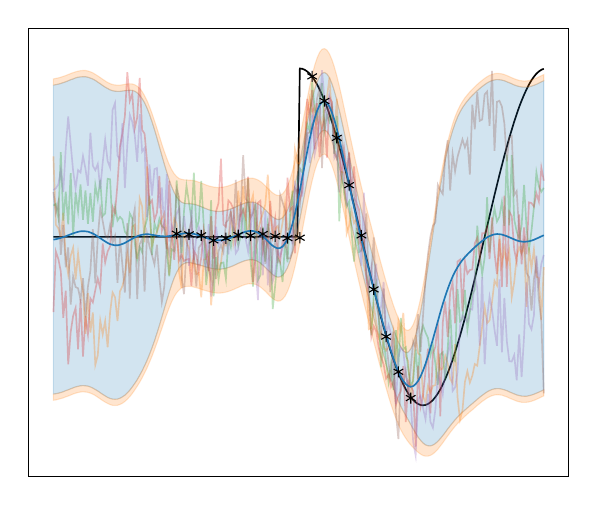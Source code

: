 % This file was created with tikzplotlib v0.10.1.
\begin{tikzpicture}

\definecolor{crimson2143940}{RGB}{214,39,40}
\definecolor{darkgray176}{RGB}{176,176,176}
\definecolor{darkorange25512714}{RGB}{255,127,14}
\definecolor{forestgreen4416044}{RGB}{44,160,44}
\definecolor{lightgray204}{RGB}{204,204,204}
\definecolor{mediumpurple148103189}{RGB}{148,103,189}
\definecolor{sienna1408675}{RGB}{140,86,75}
\definecolor{steelblue31119180}{RGB}{31,119,180}

\begin{axis}[
legend cell align={left},
legend style={
  fill opacity=0.8,
  draw opacity=1,
  text opacity=1,
  at={(0.03,0.03)},
  anchor=south west,
  draw=lightgray204
},
ticks=none,
tick align=outside,
tick pos=left,
%title={Heavi-Cosine},
x grid style={darkgray176},
xmin=-1.1, xmax=1.09,
xtick style={color=black},
y grid style={darkgray176},
ymin=-1.423, ymax=1.239,
ytick style={color=black}
]
\addplot [semithick, black]
table {%
-1 0
-0.01 0
0 1
0.01 0.998
0.02 0.992
0.03 0.982
0.04 0.969
0.05 0.951
0.06 0.93
0.07 0.905
0.08 0.876
0.09 0.844
0.1 0.809
0.11 0.771
0.12 0.729
0.13 0.685
0.15 0.588
0.17 0.482
0.19 0.368
0.21 0.249
0.25 -0
0.29 -0.249
0.31 -0.368
0.33 -0.482
0.35 -0.588
0.37 -0.685
0.38 -0.729
0.39 -0.771
0.4 -0.809
0.41 -0.844
0.42 -0.876
0.43 -0.905
0.44 -0.93
0.45 -0.951
0.46 -0.969
0.47 -0.982
0.48 -0.992
0.49 -0.998
0.5 -1
0.51 -0.998
0.52 -0.992
0.53 -0.982
0.54 -0.969
0.55 -0.951
0.56 -0.93
0.57 -0.905
0.58 -0.876
0.59 -0.844
0.6 -0.809
0.61 -0.771
0.62 -0.729
0.63 -0.685
0.65 -0.588
0.67 -0.482
0.69 -0.368
0.71 -0.249
0.75 0
0.79 0.249
0.81 0.368
0.83 0.482
0.85 0.588
0.87 0.685
0.88 0.729
0.89 0.771
0.9 0.809
0.91 0.844
0.92 0.876
0.93 0.905
0.94 0.93
0.95 0.951
0.96 0.969
0.97 0.982
0.98 0.992
0.99 0.998
};
% \addlegendentry{True Func.}
\path [draw=steelblue31119180, fill=steelblue31119180, opacity=0.2]
(axis cs:-1,0.901)
--(axis cs:-1,-0.933)
--(axis cs:-0.99,-0.931)
--(axis cs:-0.98,-0.928)
--(axis cs:-0.97,-0.924)
--(axis cs:-0.96,-0.919)
--(axis cs:-0.95,-0.913)
--(axis cs:-0.94,-0.908)
--(axis cs:-0.93,-0.902)
--(axis cs:-0.92,-0.896)
--(axis cs:-0.91,-0.891)
--(axis cs:-0.9,-0.887)
--(axis cs:-0.89,-0.884)
--(axis cs:-0.88,-0.883)
--(axis cs:-0.87,-0.884)
--(axis cs:-0.86,-0.886)
--(axis cs:-0.85,-0.891)
--(axis cs:-0.84,-0.898)
--(axis cs:-0.83,-0.906)
--(axis cs:-0.82,-0.915)
--(axis cs:-0.81,-0.925)
--(axis cs:-0.8,-0.935)
--(axis cs:-0.79,-0.944)
--(axis cs:-0.78,-0.953)
--(axis cs:-0.77,-0.959)
--(axis cs:-0.76,-0.963)
--(axis cs:-0.75,-0.964)
--(axis cs:-0.74,-0.963)
--(axis cs:-0.73,-0.958)
--(axis cs:-0.72,-0.95)
--(axis cs:-0.71,-0.94)
--(axis cs:-0.7,-0.926)
--(axis cs:-0.69,-0.91)
--(axis cs:-0.68,-0.891)
--(axis cs:-0.67,-0.87)
--(axis cs:-0.66,-0.848)
--(axis cs:-0.65,-0.822)
--(axis cs:-0.64,-0.795)
--(axis cs:-0.63,-0.765)
--(axis cs:-0.62,-0.733)
--(axis cs:-0.61,-0.697)
--(axis cs:-0.6,-0.659)
--(axis cs:-0.59,-0.618)
--(axis cs:-0.58,-0.573)
--(axis cs:-0.57,-0.526)
--(axis cs:-0.56,-0.477)
--(axis cs:-0.55,-0.427)
--(axis cs:-0.54,-0.377)
--(axis cs:-0.53,-0.329)
--(axis cs:-0.52,-0.284)
--(axis cs:-0.51,-0.244)
--(axis cs:-0.5,-0.211)
--(axis cs:-0.49,-0.185)
--(axis cs:-0.48,-0.168)
--(axis cs:-0.47,-0.158)
--(axis cs:-0.46,-0.153)
--(axis cs:-0.45,-0.153)
--(axis cs:-0.44,-0.155)
--(axis cs:-0.43,-0.158)
--(axis cs:-0.42,-0.162)
--(axis cs:-0.41,-0.166)
--(axis cs:-0.4,-0.17)
--(axis cs:-0.39,-0.174)
--(axis cs:-0.38,-0.179)
--(axis cs:-0.37,-0.183)
--(axis cs:-0.36,-0.186)
--(axis cs:-0.35,-0.189)
--(axis cs:-0.34,-0.191)
--(axis cs:-0.33,-0.191)
--(axis cs:-0.32,-0.191)
--(axis cs:-0.31,-0.189)
--(axis cs:-0.3,-0.186)
--(axis cs:-0.29,-0.182)
--(axis cs:-0.28,-0.177)
--(axis cs:-0.27,-0.171)
--(axis cs:-0.26,-0.164)
--(axis cs:-0.25,-0.157)
--(axis cs:-0.24,-0.151)
--(axis cs:-0.23,-0.145)
--(axis cs:-0.22,-0.14)
--(axis cs:-0.21,-0.137)
--(axis cs:-0.2,-0.135)
--(axis cs:-0.19,-0.136)
--(axis cs:-0.18,-0.14)
--(axis cs:-0.17,-0.146)
--(axis cs:-0.16,-0.156)
--(axis cs:-0.15,-0.168)
--(axis cs:-0.14,-0.181)
--(axis cs:-0.13,-0.196)
--(axis cs:-0.12,-0.21)
--(axis cs:-0.11,-0.224)
--(axis cs:-0.1,-0.233)
--(axis cs:-0.09,-0.239)
--(axis cs:-0.08,-0.237)
--(axis cs:-0.07,-0.228)
--(axis cs:-0.06,-0.21)
--(axis cs:-0.05,-0.182)
--(axis cs:-0.04,-0.143)
--(axis cs:-0.03,-0.094)
--(axis cs:-0.02,-0.036)
--(axis cs:-0.01,0.031)
--(axis cs:8.941e-10,0.104)
--(axis cs:0.01,0.181)
--(axis cs:0.02,0.259)
--(axis cs:0.03,0.337)
--(axis cs:0.04,0.41)
--(axis cs:0.05,0.476)
--(axis cs:0.06,0.532)
--(axis cs:0.07,0.578)
--(axis cs:0.08,0.611)
--(axis cs:0.09,0.629)
--(axis cs:0.1,0.634)
--(axis cs:0.11,0.625)
--(axis cs:0.12,0.603)
--(axis cs:0.13,0.569)
--(axis cs:0.14,0.524)
--(axis cs:0.15,0.471)
--(axis cs:0.16,0.412)
--(axis cs:0.17,0.347)
--(axis cs:0.18,0.28)
--(axis cs:0.19,0.211)
--(axis cs:0.2,0.141)
--(axis cs:0.21,0.072)
--(axis cs:0.22,0.005)
--(axis cs:0.23,-0.061)
--(axis cs:0.24,-0.125)
--(axis cs:0.25,-0.188)
--(axis cs:0.26,-0.249)
--(axis cs:0.27,-0.308)
--(axis cs:0.28,-0.366)
--(axis cs:0.29,-0.424)
--(axis cs:0.3,-0.481)
--(axis cs:0.31,-0.537)
--(axis cs:0.32,-0.593)
--(axis cs:0.33,-0.648)
--(axis cs:0.34,-0.703)
--(axis cs:0.35,-0.756)
--(axis cs:0.36,-0.807)
--(axis cs:0.37,-0.854)
--(axis cs:0.38,-0.899)
--(axis cs:0.39,-0.939)
--(axis cs:0.4,-0.975)
--(axis cs:0.41,-1.006)
--(axis cs:0.42,-1.035)
--(axis cs:0.43,-1.061)
--(axis cs:0.44,-1.087)
--(axis cs:0.45,-1.114)
--(axis cs:0.46,-1.14)
--(axis cs:0.47,-1.165)
--(axis cs:0.48,-1.189)
--(axis cs:0.49,-1.208)
--(axis cs:0.5,-1.224)
--(axis cs:0.51,-1.235)
--(axis cs:0.52,-1.24)
--(axis cs:0.53,-1.241)
--(axis cs:0.54,-1.236)
--(axis cs:0.55,-1.227)
--(axis cs:0.56,-1.214)
--(axis cs:0.57,-1.198)
--(axis cs:0.58,-1.18)
--(axis cs:0.59,-1.161)
--(axis cs:0.6,-1.141)
--(axis cs:0.61,-1.122)
--(axis cs:0.62,-1.104)
--(axis cs:0.63,-1.086)
--(axis cs:0.64,-1.07)
--(axis cs:0.65,-1.055)
--(axis cs:0.66,-1.041)
--(axis cs:0.67,-1.028)
--(axis cs:0.68,-1.015)
--(axis cs:0.69,-1.002)
--(axis cs:0.7,-0.99)
--(axis cs:0.71,-0.977)
--(axis cs:0.72,-0.965)
--(axis cs:0.73,-0.952)
--(axis cs:0.74,-0.941)
--(axis cs:0.75,-0.93)
--(axis cs:0.76,-0.92)
--(axis cs:0.77,-0.912)
--(axis cs:0.78,-0.906)
--(axis cs:0.79,-0.902)
--(axis cs:0.8,-0.901)
--(axis cs:0.81,-0.901)
--(axis cs:0.82,-0.904)
--(axis cs:0.83,-0.908)
--(axis cs:0.84,-0.913)
--(axis cs:0.85,-0.92)
--(axis cs:0.86,-0.926)
--(axis cs:0.87,-0.932)
--(axis cs:0.88,-0.938)
--(axis cs:0.89,-0.942)
--(axis cs:0.9,-0.945)
--(axis cs:0.91,-0.946)
--(axis cs:0.92,-0.946)
--(axis cs:0.93,-0.943)
--(axis cs:0.94,-0.939)
--(axis cs:0.95,-0.934)
--(axis cs:0.96,-0.928)
--(axis cs:0.97,-0.922)
--(axis cs:0.98,-0.915)
--(axis cs:0.99,-0.908)
--(axis cs:0.99,0.927)
--(axis cs:0.99,0.927)
--(axis cs:0.98,0.92)
--(axis cs:0.97,0.913)
--(axis cs:0.96,0.906)
--(axis cs:0.95,0.9)
--(axis cs:0.94,0.895)
--(axis cs:0.93,0.891)
--(axis cs:0.92,0.889)
--(axis cs:0.91,0.889)
--(axis cs:0.9,0.89)
--(axis cs:0.89,0.893)
--(axis cs:0.88,0.897)
--(axis cs:0.87,0.902)
--(axis cs:0.86,0.909)
--(axis cs:0.85,0.915)
--(axis cs:0.84,0.921)
--(axis cs:0.83,0.927)
--(axis cs:0.82,0.931)
--(axis cs:0.81,0.933)
--(axis cs:0.8,0.934)
--(axis cs:0.79,0.932)
--(axis cs:0.78,0.928)
--(axis cs:0.77,0.922)
--(axis cs:0.76,0.914)
--(axis cs:0.75,0.904)
--(axis cs:0.74,0.893)
--(axis cs:0.73,0.881)
--(axis cs:0.72,0.868)
--(axis cs:0.71,0.854)
--(axis cs:0.7,0.84)
--(axis cs:0.69,0.824)
--(axis cs:0.68,0.807)
--(axis cs:0.67,0.788)
--(axis cs:0.66,0.767)
--(axis cs:0.65,0.741)
--(axis cs:0.64,0.711)
--(axis cs:0.63,0.674)
--(axis cs:0.62,0.631)
--(axis cs:0.61,0.581)
--(axis cs:0.6,0.522)
--(axis cs:0.59,0.456)
--(axis cs:0.58,0.381)
--(axis cs:0.57,0.299)
--(axis cs:0.56,0.21)
--(axis cs:0.55,0.117)
--(axis cs:0.54,0.019)
--(axis cs:0.53,-0.08)
--(axis cs:0.52,-0.178)
--(axis cs:0.51,-0.274)
--(axis cs:0.5,-0.364)
--(axis cs:0.49,-0.447)
--(axis cs:0.48,-0.521)
--(axis cs:0.47,-0.583)
--(axis cs:0.46,-0.632)
--(axis cs:0.45,-0.666)
--(axis cs:0.44,-0.684)
--(axis cs:0.43,-0.687)
--(axis cs:0.42,-0.677)
--(axis cs:0.41,-0.655)
--(axis cs:0.4,-0.625)
--(axis cs:0.39,-0.588)
--(axis cs:0.38,-0.547)
--(axis cs:0.37,-0.503)
--(axis cs:0.36,-0.456)
--(axis cs:0.35,-0.406)
--(axis cs:0.34,-0.355)
--(axis cs:0.33,-0.303)
--(axis cs:0.32,-0.249)
--(axis cs:0.31,-0.194)
--(axis cs:0.3,-0.138)
--(axis cs:0.29,-0.081)
--(axis cs:0.28,-0.024)
--(axis cs:0.27,0.035)
--(axis cs:0.26,0.094)
--(axis cs:0.25,0.155)
--(axis cs:0.24,0.217)
--(axis cs:0.23,0.281)
--(axis cs:0.22,0.347)
--(axis cs:0.21,0.415)
--(axis cs:0.2,0.483)
--(axis cs:0.19,0.553)
--(axis cs:0.18,0.622)
--(axis cs:0.17,0.689)
--(axis cs:0.16,0.754)
--(axis cs:0.15,0.813)
--(axis cs:0.14,0.866)
--(axis cs:0.13,0.911)
--(axis cs:0.12,0.945)
--(axis cs:0.11,0.967)
--(axis cs:0.1,0.976)
--(axis cs:0.09,0.971)
--(axis cs:0.08,0.953)
--(axis cs:0.07,0.92)
--(axis cs:0.06,0.874)
--(axis cs:0.05,0.818)
--(axis cs:0.04,0.752)
--(axis cs:0.03,0.679)
--(axis cs:0.02,0.601)
--(axis cs:0.01,0.523)
--(axis cs:8.941e-10,0.446)
--(axis cs:-0.01,0.373)
--(axis cs:-0.02,0.306)
--(axis cs:-0.03,0.248)
--(axis cs:-0.04,0.199)
--(axis cs:-0.05,0.16)
--(axis cs:-0.06,0.132)
--(axis cs:-0.07,0.114)
--(axis cs:-0.08,0.105)
--(axis cs:-0.09,0.103)
--(axis cs:-0.1,0.109)
--(axis cs:-0.11,0.118)
--(axis cs:-0.12,0.131)
--(axis cs:-0.13,0.146)
--(axis cs:-0.14,0.161)
--(axis cs:-0.15,0.174)
--(axis cs:-0.16,0.186)
--(axis cs:-0.17,0.196)
--(axis cs:-0.18,0.202)
--(axis cs:-0.19,0.206)
--(axis cs:-0.2,0.207)
--(axis cs:-0.21,0.205)
--(axis cs:-0.22,0.202)
--(axis cs:-0.23,0.197)
--(axis cs:-0.24,0.191)
--(axis cs:-0.25,0.185)
--(axis cs:-0.26,0.178)
--(axis cs:-0.27,0.172)
--(axis cs:-0.28,0.166)
--(axis cs:-0.29,0.161)
--(axis cs:-0.3,0.157)
--(axis cs:-0.31,0.154)
--(axis cs:-0.32,0.152)
--(axis cs:-0.33,0.151)
--(axis cs:-0.34,0.152)
--(axis cs:-0.35,0.154)
--(axis cs:-0.36,0.157)
--(axis cs:-0.37,0.161)
--(axis cs:-0.38,0.167)
--(axis cs:-0.39,0.173)
--(axis cs:-0.4,0.179)
--(axis cs:-0.41,0.185)
--(axis cs:-0.42,0.19)
--(axis cs:-0.43,0.194)
--(axis cs:-0.44,0.196)
--(axis cs:-0.45,0.197)
--(axis cs:-0.46,0.198)
--(axis cs:-0.47,0.2)
--(axis cs:-0.48,0.206)
--(axis cs:-0.49,0.218)
--(axis cs:-0.5,0.237)
--(axis cs:-0.51,0.264)
--(axis cs:-0.52,0.298)
--(axis cs:-0.53,0.338)
--(axis cs:-0.54,0.384)
--(axis cs:-0.55,0.433)
--(axis cs:-0.56,0.484)
--(axis cs:-0.57,0.536)
--(axis cs:-0.58,0.588)
--(axis cs:-0.59,0.638)
--(axis cs:-0.6,0.684)
--(axis cs:-0.61,0.727)
--(axis cs:-0.62,0.764)
--(axis cs:-0.63,0.796)
--(axis cs:-0.64,0.821)
--(axis cs:-0.65,0.841)
--(axis cs:-0.66,0.855)
--(axis cs:-0.67,0.865)
--(axis cs:-0.68,0.869)
--(axis cs:-0.69,0.871)
--(axis cs:-0.7,0.87)
--(axis cs:-0.71,0.868)
--(axis cs:-0.72,0.866)
--(axis cs:-0.73,0.864)
--(axis cs:-0.74,0.864)
--(axis cs:-0.75,0.865)
--(axis cs:-0.76,0.868)
--(axis cs:-0.77,0.873)
--(axis cs:-0.78,0.881)
--(axis cs:-0.79,0.889)
--(axis cs:-0.8,0.899)
--(axis cs:-0.81,0.909)
--(axis cs:-0.82,0.919)
--(axis cs:-0.83,0.929)
--(axis cs:-0.84,0.937)
--(axis cs:-0.85,0.943)
--(axis cs:-0.86,0.948)
--(axis cs:-0.87,0.951)
--(axis cs:-0.88,0.951)
--(axis cs:-0.89,0.95)
--(axis cs:-0.9,0.948)
--(axis cs:-0.91,0.944)
--(axis cs:-0.92,0.938)
--(axis cs:-0.93,0.933)
--(axis cs:-0.94,0.927)
--(axis cs:-0.95,0.921)
--(axis cs:-0.96,0.916)
--(axis cs:-0.97,0.911)
--(axis cs:-0.98,0.907)
--(axis cs:-0.99,0.904)
--(axis cs:-1,0.901)
--cycle;
\addlegendimage{area legend, draw=steelblue31119180, fill=steelblue31119180, opacity=0.2}
% \addlegendentry{Epistemic}

\path [draw=darkorange25512714, fill=darkorange25512714, opacity=0.2]
(axis cs:-1,-0.97)
--(axis cs:-1,-0.933)
--(axis cs:-0.99,-0.931)
--(axis cs:-0.98,-0.928)
--(axis cs:-0.97,-0.924)
--(axis cs:-0.96,-0.919)
--(axis cs:-0.95,-0.913)
--(axis cs:-0.94,-0.908)
--(axis cs:-0.93,-0.902)
--(axis cs:-0.92,-0.896)
--(axis cs:-0.91,-0.891)
--(axis cs:-0.9,-0.887)
--(axis cs:-0.89,-0.884)
--(axis cs:-0.88,-0.883)
--(axis cs:-0.87,-0.884)
--(axis cs:-0.86,-0.886)
--(axis cs:-0.85,-0.891)
--(axis cs:-0.84,-0.898)
--(axis cs:-0.83,-0.906)
--(axis cs:-0.82,-0.915)
--(axis cs:-0.81,-0.925)
--(axis cs:-0.8,-0.935)
--(axis cs:-0.79,-0.944)
--(axis cs:-0.78,-0.953)
--(axis cs:-0.77,-0.959)
--(axis cs:-0.76,-0.963)
--(axis cs:-0.75,-0.964)
--(axis cs:-0.74,-0.963)
--(axis cs:-0.73,-0.958)
--(axis cs:-0.72,-0.95)
--(axis cs:-0.71,-0.94)
--(axis cs:-0.7,-0.926)
--(axis cs:-0.69,-0.91)
--(axis cs:-0.68,-0.891)
--(axis cs:-0.67,-0.87)
--(axis cs:-0.66,-0.848)
--(axis cs:-0.65,-0.822)
--(axis cs:-0.64,-0.795)
--(axis cs:-0.63,-0.765)
--(axis cs:-0.62,-0.733)
--(axis cs:-0.61,-0.697)
--(axis cs:-0.6,-0.659)
--(axis cs:-0.59,-0.618)
--(axis cs:-0.58,-0.573)
--(axis cs:-0.57,-0.526)
--(axis cs:-0.56,-0.477)
--(axis cs:-0.55,-0.427)
--(axis cs:-0.54,-0.377)
--(axis cs:-0.53,-0.329)
--(axis cs:-0.52,-0.284)
--(axis cs:-0.51,-0.244)
--(axis cs:-0.5,-0.211)
--(axis cs:-0.49,-0.185)
--(axis cs:-0.48,-0.168)
--(axis cs:-0.47,-0.158)
--(axis cs:-0.46,-0.153)
--(axis cs:-0.45,-0.153)
--(axis cs:-0.44,-0.155)
--(axis cs:-0.43,-0.158)
--(axis cs:-0.42,-0.162)
--(axis cs:-0.41,-0.166)
--(axis cs:-0.4,-0.17)
--(axis cs:-0.39,-0.174)
--(axis cs:-0.38,-0.179)
--(axis cs:-0.37,-0.183)
--(axis cs:-0.36,-0.186)
--(axis cs:-0.35,-0.189)
--(axis cs:-0.34,-0.191)
--(axis cs:-0.33,-0.191)
--(axis cs:-0.32,-0.191)
--(axis cs:-0.31,-0.189)
--(axis cs:-0.3,-0.186)
--(axis cs:-0.29,-0.182)
--(axis cs:-0.28,-0.177)
--(axis cs:-0.27,-0.171)
--(axis cs:-0.26,-0.164)
--(axis cs:-0.25,-0.157)
--(axis cs:-0.24,-0.151)
--(axis cs:-0.23,-0.145)
--(axis cs:-0.22,-0.14)
--(axis cs:-0.21,-0.137)
--(axis cs:-0.2,-0.135)
--(axis cs:-0.19,-0.136)
--(axis cs:-0.18,-0.14)
--(axis cs:-0.17,-0.146)
--(axis cs:-0.16,-0.156)
--(axis cs:-0.15,-0.168)
--(axis cs:-0.14,-0.181)
--(axis cs:-0.13,-0.196)
--(axis cs:-0.12,-0.21)
--(axis cs:-0.11,-0.224)
--(axis cs:-0.1,-0.233)
--(axis cs:-0.09,-0.239)
--(axis cs:-0.08,-0.237)
--(axis cs:-0.07,-0.228)
--(axis cs:-0.06,-0.21)
--(axis cs:-0.05,-0.182)
--(axis cs:-0.04,-0.143)
--(axis cs:-0.03,-0.094)
--(axis cs:-0.02,-0.036)
--(axis cs:-0.01,0.031)
--(axis cs:8.941e-10,0.104)
--(axis cs:0.01,0.181)
--(axis cs:0.02,0.259)
--(axis cs:0.03,0.337)
--(axis cs:0.04,0.41)
--(axis cs:0.05,0.476)
--(axis cs:0.06,0.532)
--(axis cs:0.07,0.578)
--(axis cs:0.08,0.611)
--(axis cs:0.09,0.629)
--(axis cs:0.1,0.634)
--(axis cs:0.11,0.625)
--(axis cs:0.12,0.603)
--(axis cs:0.13,0.569)
--(axis cs:0.14,0.524)
--(axis cs:0.15,0.471)
--(axis cs:0.16,0.412)
--(axis cs:0.17,0.347)
--(axis cs:0.18,0.28)
--(axis cs:0.19,0.211)
--(axis cs:0.2,0.141)
--(axis cs:0.21,0.072)
--(axis cs:0.22,0.005)
--(axis cs:0.23,-0.061)
--(axis cs:0.24,-0.125)
--(axis cs:0.25,-0.188)
--(axis cs:0.26,-0.249)
--(axis cs:0.27,-0.308)
--(axis cs:0.28,-0.366)
--(axis cs:0.29,-0.424)
--(axis cs:0.3,-0.481)
--(axis cs:0.31,-0.537)
--(axis cs:0.32,-0.593)
--(axis cs:0.33,-0.648)
--(axis cs:0.34,-0.703)
--(axis cs:0.35,-0.756)
--(axis cs:0.36,-0.807)
--(axis cs:0.37,-0.854)
--(axis cs:0.38,-0.899)
--(axis cs:0.39,-0.939)
--(axis cs:0.4,-0.975)
--(axis cs:0.41,-1.006)
--(axis cs:0.42,-1.035)
--(axis cs:0.43,-1.061)
--(axis cs:0.44,-1.087)
--(axis cs:0.45,-1.114)
--(axis cs:0.46,-1.14)
--(axis cs:0.47,-1.165)
--(axis cs:0.48,-1.189)
--(axis cs:0.49,-1.208)
--(axis cs:0.5,-1.224)
--(axis cs:0.51,-1.235)
--(axis cs:0.52,-1.24)
--(axis cs:0.53,-1.241)
--(axis cs:0.54,-1.236)
--(axis cs:0.55,-1.227)
--(axis cs:0.56,-1.214)
--(axis cs:0.57,-1.198)
--(axis cs:0.58,-1.18)
--(axis cs:0.59,-1.161)
--(axis cs:0.6,-1.141)
--(axis cs:0.61,-1.122)
--(axis cs:0.62,-1.104)
--(axis cs:0.63,-1.086)
--(axis cs:0.64,-1.07)
--(axis cs:0.65,-1.055)
--(axis cs:0.66,-1.041)
--(axis cs:0.67,-1.028)
--(axis cs:0.68,-1.015)
--(axis cs:0.69,-1.002)
--(axis cs:0.7,-0.99)
--(axis cs:0.71,-0.977)
--(axis cs:0.72,-0.965)
--(axis cs:0.73,-0.952)
--(axis cs:0.74,-0.941)
--(axis cs:0.75,-0.93)
--(axis cs:0.76,-0.92)
--(axis cs:0.77,-0.912)
--(axis cs:0.78,-0.906)
--(axis cs:0.79,-0.902)
--(axis cs:0.8,-0.901)
--(axis cs:0.81,-0.901)
--(axis cs:0.82,-0.904)
--(axis cs:0.83,-0.908)
--(axis cs:0.84,-0.913)
--(axis cs:0.85,-0.92)
--(axis cs:0.86,-0.926)
--(axis cs:0.87,-0.932)
--(axis cs:0.88,-0.938)
--(axis cs:0.89,-0.942)
--(axis cs:0.9,-0.945)
--(axis cs:0.91,-0.946)
--(axis cs:0.92,-0.946)
--(axis cs:0.93,-0.943)
--(axis cs:0.94,-0.939)
--(axis cs:0.95,-0.934)
--(axis cs:0.96,-0.928)
--(axis cs:0.97,-0.922)
--(axis cs:0.98,-0.915)
--(axis cs:0.99,-0.908)
--(axis cs:0.99,-0.944)
--(axis cs:0.99,-0.944)
--(axis cs:0.98,-0.951)
--(axis cs:0.97,-0.958)
--(axis cs:0.96,-0.965)
--(axis cs:0.95,-0.971)
--(axis cs:0.94,-0.976)
--(axis cs:0.93,-0.98)
--(axis cs:0.92,-0.982)
--(axis cs:0.91,-0.983)
--(axis cs:0.9,-0.982)
--(axis cs:0.89,-0.979)
--(axis cs:0.88,-0.975)
--(axis cs:0.87,-0.969)
--(axis cs:0.86,-0.963)
--(axis cs:0.85,-0.957)
--(axis cs:0.84,-0.95)
--(axis cs:0.83,-0.945)
--(axis cs:0.82,-0.94)
--(axis cs:0.81,-0.938)
--(axis cs:0.8,-0.937)
--(axis cs:0.79,-0.939)
--(axis cs:0.78,-0.943)
--(axis cs:0.77,-0.949)
--(axis cs:0.76,-0.957)
--(axis cs:0.75,-0.967)
--(axis cs:0.74,-0.977)
--(axis cs:0.73,-0.989)
--(axis cs:0.72,-1.001)
--(axis cs:0.71,-1.014)
--(axis cs:0.7,-1.027)
--(axis cs:0.69,-1.039)
--(axis cs:0.68,-1.052)
--(axis cs:0.67,-1.065)
--(axis cs:0.66,-1.079)
--(axis cs:0.65,-1.093)
--(axis cs:0.64,-1.108)
--(axis cs:0.63,-1.125)
--(axis cs:0.62,-1.143)
--(axis cs:0.61,-1.162)
--(axis cs:0.6,-1.182)
--(axis cs:0.59,-1.202)
--(axis cs:0.58,-1.223)
--(axis cs:0.57,-1.242)
--(axis cs:0.56,-1.261)
--(axis cs:0.55,-1.276)
--(axis cs:0.54,-1.289)
--(axis cs:0.53,-1.297)
--(axis cs:0.52,-1.302)
--(axis cs:0.51,-1.302)
--(axis cs:0.5,-1.298)
--(axis cs:0.49,-1.29)
--(axis cs:0.48,-1.279)
--(axis cs:0.47,-1.266)
--(axis cs:0.46,-1.251)
--(axis cs:0.45,-1.235)
--(axis cs:0.44,-1.217)
--(axis cs:0.43,-1.196)
--(axis cs:0.42,-1.173)
--(axis cs:0.41,-1.146)
--(axis cs:0.4,-1.115)
--(axis cs:0.39,-1.079)
--(axis cs:0.38,-1.039)
--(axis cs:0.37,-0.995)
--(axis cs:0.36,-0.947)
--(axis cs:0.35,-0.896)
--(axis cs:0.34,-0.844)
--(axis cs:0.33,-0.79)
--(axis cs:0.32,-0.735)
--(axis cs:0.31,-0.679)
--(axis cs:0.3,-0.623)
--(axis cs:0.29,-0.566)
--(axis cs:0.28,-0.508)
--(axis cs:0.27,-0.45)
--(axis cs:0.26,-0.391)
--(axis cs:0.25,-0.33)
--(axis cs:0.24,-0.268)
--(axis cs:0.23,-0.203)
--(axis cs:0.22,-0.137)
--(axis cs:0.21,-0.07)
--(axis cs:0.2,-0.001)
--(axis cs:0.19,0.068)
--(axis cs:0.18,0.138)
--(axis cs:0.17,0.205)
--(axis cs:0.16,0.269)
--(axis cs:0.15,0.329)
--(axis cs:0.14,0.382)
--(axis cs:0.13,0.426)
--(axis cs:0.12,0.461)
--(axis cs:0.11,0.483)
--(axis cs:0.1,0.492)
--(axis cs:0.09,0.487)
--(axis cs:0.08,0.468)
--(axis cs:0.07,0.436)
--(axis cs:0.06,0.39)
--(axis cs:0.05,0.333)
--(axis cs:0.04,0.267)
--(axis cs:0.03,0.194)
--(axis cs:0.02,0.117)
--(axis cs:0.01,0.039)
--(axis cs:8.941e-10,-0.038)
--(axis cs:-0.01,-0.111)
--(axis cs:-0.02,-0.178)
--(axis cs:-0.03,-0.236)
--(axis cs:-0.04,-0.285)
--(axis cs:-0.05,-0.324)
--(axis cs:-0.06,-0.352)
--(axis cs:-0.07,-0.37)
--(axis cs:-0.08,-0.38)
--(axis cs:-0.09,-0.381)
--(axis cs:-0.1,-0.376)
--(axis cs:-0.11,-0.366)
--(axis cs:-0.12,-0.353)
--(axis cs:-0.13,-0.338)
--(axis cs:-0.14,-0.323)
--(axis cs:-0.15,-0.31)
--(axis cs:-0.16,-0.298)
--(axis cs:-0.17,-0.289)
--(axis cs:-0.18,-0.282)
--(axis cs:-0.19,-0.279)
--(axis cs:-0.2,-0.278)
--(axis cs:-0.21,-0.279)
--(axis cs:-0.22,-0.282)
--(axis cs:-0.23,-0.287)
--(axis cs:-0.24,-0.293)
--(axis cs:-0.25,-0.3)
--(axis cs:-0.26,-0.306)
--(axis cs:-0.27,-0.313)
--(axis cs:-0.28,-0.319)
--(axis cs:-0.29,-0.324)
--(axis cs:-0.3,-0.328)
--(axis cs:-0.31,-0.331)
--(axis cs:-0.32,-0.333)
--(axis cs:-0.33,-0.334)
--(axis cs:-0.34,-0.333)
--(axis cs:-0.35,-0.331)
--(axis cs:-0.36,-0.328)
--(axis cs:-0.37,-0.324)
--(axis cs:-0.38,-0.32)
--(axis cs:-0.39,-0.316)
--(axis cs:-0.4,-0.311)
--(axis cs:-0.41,-0.306)
--(axis cs:-0.42,-0.302)
--(axis cs:-0.43,-0.298)
--(axis cs:-0.44,-0.295)
--(axis cs:-0.45,-0.293)
--(axis cs:-0.46,-0.294)
--(axis cs:-0.47,-0.297)
--(axis cs:-0.48,-0.303)
--(axis cs:-0.49,-0.315)
--(axis cs:-0.5,-0.332)
--(axis cs:-0.51,-0.355)
--(axis cs:-0.52,-0.385)
--(axis cs:-0.53,-0.42)
--(axis cs:-0.54,-0.459)
--(axis cs:-0.55,-0.501)
--(axis cs:-0.56,-0.544)
--(axis cs:-0.57,-0.587)
--(axis cs:-0.58,-0.63)
--(axis cs:-0.59,-0.67)
--(axis cs:-0.6,-0.709)
--(axis cs:-0.61,-0.744)
--(axis cs:-0.62,-0.778)
--(axis cs:-0.63,-0.808)
--(axis cs:-0.64,-0.837)
--(axis cs:-0.65,-0.863)
--(axis cs:-0.66,-0.887)
--(axis cs:-0.67,-0.909)
--(axis cs:-0.68,-0.93)
--(axis cs:-0.69,-0.948)
--(axis cs:-0.7,-0.964)
--(axis cs:-0.71,-0.977)
--(axis cs:-0.72,-0.988)
--(axis cs:-0.73,-0.995)
--(axis cs:-0.74,-1.0)
--(axis cs:-0.75,-1.001)
--(axis cs:-0.76,-1.0)
--(axis cs:-0.77,-0.996)
--(axis cs:-0.78,-0.989)
--(axis cs:-0.79,-0.981)
--(axis cs:-0.8,-0.972)
--(axis cs:-0.81,-0.962)
--(axis cs:-0.82,-0.952)
--(axis cs:-0.83,-0.942)
--(axis cs:-0.84,-0.934)
--(axis cs:-0.85,-0.928)
--(axis cs:-0.86,-0.923)
--(axis cs:-0.87,-0.921)
--(axis cs:-0.88,-0.92)
--(axis cs:-0.89,-0.921)
--(axis cs:-0.9,-0.924)
--(axis cs:-0.91,-0.928)
--(axis cs:-0.92,-0.933)
--(axis cs:-0.93,-0.939)
--(axis cs:-0.94,-0.945)
--(axis cs:-0.95,-0.95)
--(axis cs:-0.96,-0.956)
--(axis cs:-0.97,-0.96)
--(axis cs:-0.98,-0.964)
--(axis cs:-0.99,-0.968)
--(axis cs:-1,-0.97)
--cycle;
\addlegendimage{area legend, draw=darkorange25512714, fill=darkorange25512714, opacity=0.2}
% \addlegendentry{Aleatoric}

\path [draw=darkorange25512714, fill=darkorange25512714, opacity=0.2]
(axis cs:-1,0.938)
--(axis cs:-1,0.901)
--(axis cs:-0.99,0.904)
--(axis cs:-0.98,0.907)
--(axis cs:-0.97,0.911)
--(axis cs:-0.96,0.916)
--(axis cs:-0.95,0.921)
--(axis cs:-0.94,0.927)
--(axis cs:-0.93,0.933)
--(axis cs:-0.92,0.938)
--(axis cs:-0.91,0.944)
--(axis cs:-0.9,0.948)
--(axis cs:-0.89,0.95)
--(axis cs:-0.88,0.951)
--(axis cs:-0.87,0.951)
--(axis cs:-0.86,0.948)
--(axis cs:-0.85,0.943)
--(axis cs:-0.84,0.937)
--(axis cs:-0.83,0.929)
--(axis cs:-0.82,0.919)
--(axis cs:-0.81,0.909)
--(axis cs:-0.8,0.899)
--(axis cs:-0.79,0.889)
--(axis cs:-0.78,0.881)
--(axis cs:-0.77,0.873)
--(axis cs:-0.76,0.868)
--(axis cs:-0.75,0.865)
--(axis cs:-0.74,0.864)
--(axis cs:-0.73,0.864)
--(axis cs:-0.72,0.866)
--(axis cs:-0.71,0.868)
--(axis cs:-0.7,0.87)
--(axis cs:-0.69,0.871)
--(axis cs:-0.68,0.869)
--(axis cs:-0.67,0.865)
--(axis cs:-0.66,0.855)
--(axis cs:-0.65,0.841)
--(axis cs:-0.64,0.821)
--(axis cs:-0.63,0.796)
--(axis cs:-0.62,0.764)
--(axis cs:-0.61,0.727)
--(axis cs:-0.6,0.684)
--(axis cs:-0.59,0.638)
--(axis cs:-0.58,0.588)
--(axis cs:-0.57,0.536)
--(axis cs:-0.56,0.484)
--(axis cs:-0.55,0.433)
--(axis cs:-0.54,0.384)
--(axis cs:-0.53,0.338)
--(axis cs:-0.52,0.298)
--(axis cs:-0.51,0.264)
--(axis cs:-0.5,0.237)
--(axis cs:-0.49,0.218)
--(axis cs:-0.48,0.206)
--(axis cs:-0.47,0.2)
--(axis cs:-0.46,0.198)
--(axis cs:-0.45,0.197)
--(axis cs:-0.44,0.196)
--(axis cs:-0.43,0.194)
--(axis cs:-0.42,0.19)
--(axis cs:-0.41,0.185)
--(axis cs:-0.4,0.179)
--(axis cs:-0.39,0.173)
--(axis cs:-0.38,0.167)
--(axis cs:-0.37,0.161)
--(axis cs:-0.36,0.157)
--(axis cs:-0.35,0.154)
--(axis cs:-0.34,0.152)
--(axis cs:-0.33,0.151)
--(axis cs:-0.32,0.152)
--(axis cs:-0.31,0.154)
--(axis cs:-0.3,0.157)
--(axis cs:-0.29,0.161)
--(axis cs:-0.28,0.166)
--(axis cs:-0.27,0.172)
--(axis cs:-0.26,0.178)
--(axis cs:-0.25,0.185)
--(axis cs:-0.24,0.191)
--(axis cs:-0.23,0.197)
--(axis cs:-0.22,0.202)
--(axis cs:-0.21,0.205)
--(axis cs:-0.2,0.207)
--(axis cs:-0.19,0.206)
--(axis cs:-0.18,0.202)
--(axis cs:-0.17,0.196)
--(axis cs:-0.16,0.186)
--(axis cs:-0.15,0.174)
--(axis cs:-0.14,0.161)
--(axis cs:-0.13,0.146)
--(axis cs:-0.12,0.131)
--(axis cs:-0.11,0.118)
--(axis cs:-0.1,0.109)
--(axis cs:-0.09,0.103)
--(axis cs:-0.08,0.105)
--(axis cs:-0.07,0.114)
--(axis cs:-0.06,0.132)
--(axis cs:-0.05,0.16)
--(axis cs:-0.04,0.199)
--(axis cs:-0.03,0.248)
--(axis cs:-0.02,0.306)
--(axis cs:-0.01,0.373)
--(axis cs:8.941e-10,0.446)
--(axis cs:0.01,0.523)
--(axis cs:0.02,0.601)
--(axis cs:0.03,0.679)
--(axis cs:0.04,0.752)
--(axis cs:0.05,0.818)
--(axis cs:0.06,0.874)
--(axis cs:0.07,0.92)
--(axis cs:0.08,0.953)
--(axis cs:0.09,0.971)
--(axis cs:0.1,0.976)
--(axis cs:0.11,0.967)
--(axis cs:0.12,0.945)
--(axis cs:0.13,0.911)
--(axis cs:0.14,0.866)
--(axis cs:0.15,0.813)
--(axis cs:0.16,0.754)
--(axis cs:0.17,0.689)
--(axis cs:0.18,0.622)
--(axis cs:0.19,0.553)
--(axis cs:0.2,0.483)
--(axis cs:0.21,0.415)
--(axis cs:0.22,0.347)
--(axis cs:0.23,0.281)
--(axis cs:0.24,0.217)
--(axis cs:0.25,0.155)
--(axis cs:0.26,0.094)
--(axis cs:0.27,0.035)
--(axis cs:0.28,-0.024)
--(axis cs:0.29,-0.081)
--(axis cs:0.3,-0.138)
--(axis cs:0.31,-0.194)
--(axis cs:0.32,-0.249)
--(axis cs:0.33,-0.303)
--(axis cs:0.34,-0.355)
--(axis cs:0.35,-0.406)
--(axis cs:0.36,-0.456)
--(axis cs:0.37,-0.503)
--(axis cs:0.38,-0.547)
--(axis cs:0.39,-0.588)
--(axis cs:0.4,-0.625)
--(axis cs:0.41,-0.655)
--(axis cs:0.42,-0.677)
--(axis cs:0.43,-0.687)
--(axis cs:0.44,-0.684)
--(axis cs:0.45,-0.666)
--(axis cs:0.46,-0.632)
--(axis cs:0.47,-0.583)
--(axis cs:0.48,-0.521)
--(axis cs:0.49,-0.447)
--(axis cs:0.5,-0.364)
--(axis cs:0.51,-0.274)
--(axis cs:0.52,-0.178)
--(axis cs:0.53,-0.08)
--(axis cs:0.54,0.019)
--(axis cs:0.55,0.117)
--(axis cs:0.56,0.21)
--(axis cs:0.57,0.299)
--(axis cs:0.58,0.381)
--(axis cs:0.59,0.456)
--(axis cs:0.6,0.522)
--(axis cs:0.61,0.581)
--(axis cs:0.62,0.631)
--(axis cs:0.63,0.674)
--(axis cs:0.64,0.711)
--(axis cs:0.65,0.741)
--(axis cs:0.66,0.767)
--(axis cs:0.67,0.788)
--(axis cs:0.68,0.807)
--(axis cs:0.69,0.824)
--(axis cs:0.7,0.84)
--(axis cs:0.71,0.854)
--(axis cs:0.72,0.868)
--(axis cs:0.73,0.881)
--(axis cs:0.74,0.893)
--(axis cs:0.75,0.904)
--(axis cs:0.76,0.914)
--(axis cs:0.77,0.922)
--(axis cs:0.78,0.928)
--(axis cs:0.79,0.932)
--(axis cs:0.8,0.934)
--(axis cs:0.81,0.933)
--(axis cs:0.82,0.931)
--(axis cs:0.83,0.927)
--(axis cs:0.84,0.921)
--(axis cs:0.85,0.915)
--(axis cs:0.86,0.909)
--(axis cs:0.87,0.902)
--(axis cs:0.88,0.897)
--(axis cs:0.89,0.893)
--(axis cs:0.9,0.89)
--(axis cs:0.91,0.889)
--(axis cs:0.92,0.889)
--(axis cs:0.93,0.891)
--(axis cs:0.94,0.895)
--(axis cs:0.95,0.9)
--(axis cs:0.96,0.906)
--(axis cs:0.97,0.913)
--(axis cs:0.98,0.92)
--(axis cs:0.99,0.927)
--(axis cs:0.99,0.964)
--(axis cs:0.99,0.964)
--(axis cs:0.98,0.957)
--(axis cs:0.97,0.95)
--(axis cs:0.96,0.943)
--(axis cs:0.95,0.937)
--(axis cs:0.94,0.932)
--(axis cs:0.93,0.928)
--(axis cs:0.92,0.926)
--(axis cs:0.91,0.925)
--(axis cs:0.9,0.927)
--(axis cs:0.89,0.929)
--(axis cs:0.88,0.934)
--(axis cs:0.87,0.939)
--(axis cs:0.86,0.945)
--(axis cs:0.85,0.952)
--(axis cs:0.84,0.958)
--(axis cs:0.83,0.964)
--(axis cs:0.82,0.968)
--(axis cs:0.81,0.97)
--(axis cs:0.8,0.971)
--(axis cs:0.79,0.969)
--(axis cs:0.78,0.965)
--(axis cs:0.77,0.959)
--(axis cs:0.76,0.951)
--(axis cs:0.75,0.941)
--(axis cs:0.74,0.93)
--(axis cs:0.73,0.918)
--(axis cs:0.72,0.905)
--(axis cs:0.71,0.891)
--(axis cs:0.7,0.876)
--(axis cs:0.69,0.861)
--(axis cs:0.68,0.844)
--(axis cs:0.67,0.826)
--(axis cs:0.66,0.804)
--(axis cs:0.65,0.779)
--(axis cs:0.64,0.748)
--(axis cs:0.63,0.713)
--(axis cs:0.62,0.67)
--(axis cs:0.61,0.62)
--(axis cs:0.6,0.563)
--(axis cs:0.59,0.497)
--(axis cs:0.58,0.424)
--(axis cs:0.57,0.344)
--(axis cs:0.56,0.257)
--(axis cs:0.55,0.166)
--(axis cs:0.54,0.072)
--(axis cs:0.53,-0.023)
--(axis cs:0.52,-0.117)
--(axis cs:0.51,-0.207)
--(axis cs:0.5,-0.29)
--(axis cs:0.49,-0.366)
--(axis cs:0.48,-0.43)
--(axis cs:0.47,-0.482)
--(axis cs:0.46,-0.521)
--(axis cs:0.45,-0.545)
--(axis cs:0.44,-0.555)
--(axis cs:0.43,-0.552)
--(axis cs:0.42,-0.538)
--(axis cs:0.41,-0.515)
--(axis cs:0.4,-0.484)
--(axis cs:0.39,-0.448)
--(axis cs:0.38,-0.407)
--(axis cs:0.37,-0.363)
--(axis cs:0.36,-0.315)
--(axis cs:0.35,-0.266)
--(axis cs:0.34,-0.214)
--(axis cs:0.33,-0.161)
--(axis cs:0.32,-0.107)
--(axis cs:0.31,-0.052)
--(axis cs:0.3,0.004)
--(axis cs:0.29,0.061)
--(axis cs:0.28,0.118)
--(axis cs:0.27,0.177)
--(axis cs:0.26,0.236)
--(axis cs:0.25,0.297)
--(axis cs:0.24,0.359)
--(axis cs:0.23,0.423)
--(axis cs:0.22,0.489)
--(axis cs:0.21,0.557)
--(axis cs:0.2,0.625)
--(axis cs:0.19,0.695)
--(axis cs:0.18,0.764)
--(axis cs:0.17,0.832)
--(axis cs:0.16,0.896)
--(axis cs:0.15,0.956)
--(axis cs:0.14,1.009)
--(axis cs:0.13,1.053)
--(axis cs:0.12,1.087)
--(axis cs:0.11,1.109)
--(axis cs:0.1,1.118)
--(axis cs:0.09,1.114)
--(axis cs:0.08,1.095)
--(axis cs:0.07,1.062)
--(axis cs:0.06,1.017)
--(axis cs:0.05,0.96)
--(axis cs:0.04,0.894)
--(axis cs:0.03,0.821)
--(axis cs:0.02,0.744)
--(axis cs:0.01,0.665)
--(axis cs:8.941e-10,0.588)
--(axis cs:-0.01,0.515)
--(axis cs:-0.02,0.449)
--(axis cs:-0.03,0.39)
--(axis cs:-0.04,0.341)
--(axis cs:-0.05,0.303)
--(axis cs:-0.06,0.274)
--(axis cs:-0.07,0.256)
--(axis cs:-0.08,0.247)
--(axis cs:-0.09,0.246)
--(axis cs:-0.1,0.251)
--(axis cs:-0.11,0.261)
--(axis cs:-0.12,0.274)
--(axis cs:-0.13,0.288)
--(axis cs:-0.14,0.303)
--(axis cs:-0.15,0.317)
--(axis cs:-0.16,0.329)
--(axis cs:-0.17,0.338)
--(axis cs:-0.18,0.344)
--(axis cs:-0.19,0.348)
--(axis cs:-0.2,0.349)
--(axis cs:-0.21,0.348)
--(axis cs:-0.22,0.344)
--(axis cs:-0.23,0.339)
--(axis cs:-0.24,0.333)
--(axis cs:-0.25,0.327)
--(axis cs:-0.26,0.32)
--(axis cs:-0.27,0.314)
--(axis cs:-0.28,0.308)
--(axis cs:-0.29,0.303)
--(axis cs:-0.3,0.299)
--(axis cs:-0.31,0.296)
--(axis cs:-0.32,0.294)
--(axis cs:-0.33,0.293)
--(axis cs:-0.34,0.294)
--(axis cs:-0.35,0.296)
--(axis cs:-0.36,0.299)
--(axis cs:-0.37,0.303)
--(axis cs:-0.38,0.308)
--(axis cs:-0.39,0.314)
--(axis cs:-0.4,0.32)
--(axis cs:-0.41,0.325)
--(axis cs:-0.42,0.33)
--(axis cs:-0.43,0.334)
--(axis cs:-0.44,0.336)
--(axis cs:-0.45,0.337)
--(axis cs:-0.46,0.338)
--(axis cs:-0.47,0.339)
--(axis cs:-0.48,0.342)
--(axis cs:-0.49,0.347)
--(axis cs:-0.5,0.358)
--(axis cs:-0.51,0.375)
--(axis cs:-0.52,0.399)
--(axis cs:-0.53,0.429)
--(axis cs:-0.54,0.466)
--(axis cs:-0.55,0.507)
--(axis cs:-0.56,0.551)
--(axis cs:-0.57,0.598)
--(axis cs:-0.58,0.645)
--(axis cs:-0.59,0.69)
--(axis cs:-0.6,0.734)
--(axis cs:-0.61,0.773)
--(axis cs:-0.62,0.809)
--(axis cs:-0.63,0.838)
--(axis cs:-0.64,0.863)
--(axis cs:-0.65,0.882)
--(axis cs:-0.66,0.895)
--(axis cs:-0.67,0.903)
--(axis cs:-0.68,0.908)
--(axis cs:-0.69,0.909)
--(axis cs:-0.7,0.908)
--(axis cs:-0.71,0.906)
--(axis cs:-0.72,0.903)
--(axis cs:-0.73,0.901)
--(axis cs:-0.74,0.901)
--(axis cs:-0.75,0.902)
--(axis cs:-0.76,0.905)
--(axis cs:-0.77,0.91)
--(axis cs:-0.78,0.917)
--(axis cs:-0.79,0.926)
--(axis cs:-0.8,0.936)
--(axis cs:-0.81,0.946)
--(axis cs:-0.82,0.956)
--(axis cs:-0.83,0.965)
--(axis cs:-0.84,0.974)
--(axis cs:-0.85,0.98)
--(axis cs:-0.86,0.985)
--(axis cs:-0.87,0.988)
--(axis cs:-0.88,0.988)
--(axis cs:-0.89,0.987)
--(axis cs:-0.9,0.984)
--(axis cs:-0.91,0.98)
--(axis cs:-0.92,0.975)
--(axis cs:-0.93,0.97)
--(axis cs:-0.94,0.964)
--(axis cs:-0.95,0.958)
--(axis cs:-0.96,0.953)
--(axis cs:-0.97,0.948)
--(axis cs:-0.98,0.944)
--(axis cs:-0.99,0.941)
--(axis cs:-1,0.938)
--cycle;

\addplot [draw=black, fill=black, mark=asterisk, only marks]
table{%
x  y
-0.5 0.019
-0.45 0.015
-0.4 0.009
-0.35 -0.021
-0.3 -0.008
-0.25 0.011
-0.2 0.008
-0.15 0.017
-0.1 0.004
-0.05 -0.007
-1.49e-09 -0.005
0.05 0.953
0.1 0.807
0.15 0.588
0.2 0.307
0.25 0.009
0.3 -0.312
0.35 -0.592
0.4 -0.801
0.45 -0.957
};
% \addlegendentry{Observed Data}
\addplot [semithick, darkorange25512714, opacity=0.3, forget plot]
table {%
-1 0.478
-0.99 0.072
-0.98 0.051
-0.97 -0.003
-0.96 0.143
-0.95 -0.123
-0.94 -0.223
-0.93 -0.113
-0.92 -0.064
-0.91 -0.253
-0.9 -0.098
-0.89 -0.229
-0.88 -0.323
-0.87 -0.576
-0.86 -0.334
-0.85 -0.568
-0.84 -0.449
-0.83 -0.76
-0.82 -0.703
-0.81 -0.496
-0.8 -0.579
-0.79 -0.499
-0.78 -0.656
-0.77 -0.448
-0.76 -0.33
-0.75 -0.358
-0.74 -0.499
-0.73 -0.323
-0.72 -0.293
-0.71 -0.229
-0.7 -0.101
-0.69 -0.215
-0.68 0.059
-0.67 0.072
-0.66 -0.132
-0.65 0.229
-0.64 0.181
-0.63 -0.032
-0.62 0.418
-0.61 0.135
-0.6 -0.054
-0.59 -0.0
-0.58 0.028
-0.57 0.071
-0.55 0.14
-0.54 0.013
-0.53 -0.228
-0.52 -0.023
-0.51 0.11
-0.5 0.078
-0.49 -0.21
-0.48 -0.304
-0.47 0.035
-0.46 -0.029
-0.45 -0.064
-0.44 -0.188
-0.43 -0.115
-0.42 -0.221
-0.41 -0.215
-0.4 -0.359
-0.39 -0.134
-0.38 -0.131
-0.37 -0.09
-0.36 -0.406
-0.34 -0.034
-0.33 -0.197
-0.32 -0.154
-0.31 -0.027
-0.3 -0.051
-0.29 -0.02
-0.28 0.153
-0.27 -0.038
-0.26 0.056
-0.25 0.275
-0.24 0.117
-0.23 0.301
-0.22 0.119
-0.21 -0.007
-0.2 0.195
-0.19 0.248
-0.18 0.041
-0.17 0.037
-0.16 0.095
-0.15 0.14
-0.14 0.193
-0.13 0.37
-0.12 0.14
-0.11 -0.004
-0.1 0.048
-0.09 0.064
-0.08 0.003
-0.07 0.085
-0.06 0.201
-0.05 0.042
-0.04 0.051
-0.03 0.238
-0.02 0.519
-0.01 0.438
0 0.436
0.01 0.478
0.02 0.557
0.03 0.73
0.04 0.821
0.05 0.739
0.06 0.773
0.07 0.586
0.08 0.708
0.09 0.646
0.1 0.781
0.11 0.826
0.12 0.946
0.13 0.729
0.14 0.597
0.15 0.82
0.16 0.503
0.17 0.383
0.18 0.383
0.19 0.02
0.2 0.067
0.21 0.157
0.22 0.082
0.23 0.108
0.24 -0.039
0.25 -0.024
0.26 -0.168
0.27 -0.237
0.28 -0.548
0.29 -0.542
0.3 -0.405
0.31 -0.507
0.32 -0.597
0.33 -0.564
0.34 -0.651
0.35 -0.675
0.36 -0.657
0.37 -0.647
0.38 -0.562
0.39 -0.767
0.4 -0.499
0.41 -0.563
0.42 -0.451
0.43 -0.707
0.44 -0.739
0.45 -0.991
0.46 -0.824
0.47 -0.584
0.48 -0.692
0.49 -0.702
0.5 -0.946
0.51 -0.984
0.52 -0.884
0.53 -0.924
0.54 -0.885
0.55 -0.88
0.56 -0.688
0.57 -0.788
0.58 -0.782
0.59 -0.706
0.6 -0.75
0.61 -0.843
0.62 -0.869
0.63 -0.637
0.64 -0.953
0.65 -1.086
0.66 -1.03
0.67 -0.861
0.68 -0.798
0.69 -0.865
0.7 -0.824
0.71 -0.755
0.72 -0.765
0.75 -0.415
0.76 -0.512
0.77 -0.496
0.78 -0.386
0.79 -0.26
0.8 -0.289
0.81 0.01
0.82 -0.165
0.83 -0.07
0.84 -0.161
0.85 -0.085
0.86 -0.357
0.87 -0.268
0.88 -0.118
0.89 -0.063
0.9 -0.097
0.91 -0.052
0.92 -0.415
0.93 -0.063
0.94 -0.187
0.95 -0.074
0.96 -0.238
0.97 -0.242
0.98 -0.492
0.99 -0.18
};
\addplot [semithick, forestgreen4416044, opacity=0.3, forget plot]
table {%
-1 0.186
-0.99 0.196
-0.98 0.113
-0.97 0.503
-0.96 0.097
-0.95 0.269
-0.94 0.075
-0.93 0.379
-0.92 0.005
-0.91 0.264
-0.9 0.152
-0.89 0.311
-0.88 0.102
-0.87 0.276
-0.86 0.077
-0.85 0.261
-0.84 0.089
-0.83 0.308
-0.82 0.224
-0.81 0.339
-0.8 0.124
-0.79 0.139
-0.78 0.345
-0.77 0.342
-0.76 0.057
-0.75 0.18
-0.74 0.097
-0.73 0.119
-0.72 0.103
-0.71 0.031
-0.7 0.011
-0.69 0.139
-0.68 0.11
-0.67 -0.035
-0.66 -0.135
-0.65 -0.06
-0.64 -0.091
-0.63 0.054
-0.62 0.105
-0.61 0.245
-0.6 -0.106
-0.59 0.082
-0.58 0.033
-0.57 0.108
-0.56 0.064
-0.55 0.052
-0.54 -0.08
-0.53 -0.234
-0.52 -0.074
-0.51 -0.084
-0.5 0.335
-0.49 0.157
-0.48 -0.095
-0.47 0.154
-0.46 0.304
-0.44 0.108
-0.43 0.381
-0.42 0.05
-0.41 0.095
-0.4 0.333
-0.39 0.071
-0.38 -0.286
-0.37 -0.153
-0.36 0.218
-0.35 -0.353
-0.34 -0.12
-0.33 -0.255
-0.32 -0.156
-0.31 -0.152
-0.3 -0.251
-0.29 -0.004
-0.28 -0.062
-0.27 0.053
-0.26 0.023
-0.25 -0.052
-0.24 0.001
-0.23 0.175
-0.22 0.001
-0.21 0.346
-0.2 -0.145
-0.19 -0.295
-0.18 0.195
-0.17 -0.256
-0.16 -0.228
-0.15 0.059
-0.14 -0.147
-0.13 0.082
-0.12 -0.004
-0.11 -0.429
-0.1 -0.288
-0.09 -0.127
-0.08 -0.151
-0.07 -0.268
-0.06 -0.03
-0.05 -0.151
-0.04 0.13
-0.03 0.274
-0.02 -0.052
-0.01 0.303
0 0.406
0.01 0.383
0.02 0.542
0.03 0.669
0.04 0.628
0.05 0.92
0.06 0.764
0.07 0.699
0.08 0.813
0.09 0.913
0.1 0.634
0.11 0.727
0.12 0.685
0.13 0.751
0.14 0.493
0.15 0.718
0.16 0.093
0.17 0.39
0.18 0.254
0.19 0.181
0.2 0.21
0.22 -0.146
0.23 0.053
0.24 -0.09
0.25 -0.08
0.26 -0.041
0.27 -0.221
0.28 -0.291
0.29 -0.585
0.3 -0.346
0.31 -0.277
0.32 -0.474
0.33 -0.775
0.34 -0.603
0.35 -0.742
0.36 -0.861
0.37 -0.75
0.38 -0.909
0.39 -0.554
0.4 -0.774
0.41 -0.481
0.42 -0.668
0.43 -0.655
0.44 -0.788
0.45 -0.88
0.46 -0.855
0.47 -0.669
0.48 -0.846
0.49 -0.585
0.5 -0.527
0.51 -0.568
0.52 -0.6
0.53 -0.704
0.54 -0.644
0.55 -0.753
0.56 -0.878
0.57 -0.699
0.58 -0.685
0.59 -0.85
0.6 -0.666
0.61 -0.43
0.62 -0.727
0.63 -0.737
0.64 -0.31
0.65 -0.502
0.66 -0.486
0.67 -0.315
0.68 -0.551
0.7 -0.343
0.71 -0.314
0.72 0.067
0.73 -0.097
0.74 -0.223
0.75 -0.123
0.76 0.236
0.77 -0.092
0.78 0.072
0.79 0.169
0.8 0.091
0.81 0.121
0.82 0.208
0.83 0.066
0.84 0.489
0.85 0.069
0.86 0.485
0.87 0.104
0.88 0.032
0.89 -0.011
0.9 0.068
0.91 0.309
0.92 0.054
0.93 -0.076
0.94 0.036
0.95 0.177
0.96 0.383
0.97 0.3
0.98 0.268
0.99 0.291
};
\addplot [semithick, crimson2143940, opacity=0.3, forget plot]
table {%
-1 -0.447
-0.99 -0.087
-0.98 -0.131
-0.97 -0.205
-0.96 -0.48
-0.95 -0.32
-0.94 -0.757
-0.93 -0.566
-0.92 -0.469
-0.91 -0.422
-0.9 -0.668
-0.89 -0.368
-0.88 -0.71
-0.87 -0.472
-0.86 -0.579
-0.85 -0.365
-0.84 -0.389
-0.83 -0.315
-0.82 -0.247
-0.81 -0.309
-0.8 -0.039
-0.79 -0.152
-0.78 -0.087
-0.77 -0.056
-0.76 0.179
-0.75 0.141
-0.74 0.316
-0.73 0.538
-0.72 0.612
-0.71 0.718
-0.7 0.978
-0.69 0.806
-0.68 0.85
-0.67 0.643
-0.66 0.709
-0.65 0.944
-0.64 0.636
-0.63 0.612
-0.62 0.447
-0.61 0.195
-0.6 0.217
-0.59 0.1
-0.58 0.143
-0.57 0.362
-0.56 0.037
-0.55 0.083
-0.54 -0.072
-0.53 0.334
-0.52 0.055
-0.51 -0.136
-0.5 0.043
-0.49 -0.14
-0.48 -0.107
-0.47 -0.143
-0.46 -0.135
-0.45 -0.131
-0.44 -0.29
-0.43 -0.083
-0.42 -0.11
-0.41 -0.204
-0.4 -0.124
-0.39 0.042
-0.38 -0.058
-0.37 -0.201
-0.36 0.123
-0.35 -0.129
-0.34 0.151
-0.33 0.201
-0.32 0.464
-0.31 0.073
-0.3 0.06
-0.29 0.216
-0.28 0.2
-0.27 0.168
-0.26 -0.028
-0.25 0.036
-0.24 0.127
-0.23 0.159
-0.22 0.115
-0.21 0.357
-0.2 0.059
-0.19 -0.268
-0.18 -0.127
-0.17 0.203
-0.16 0.215
-0.15 -0.08
-0.14 0.002
-0.13 -0.057
-0.12 0.214
-0.11 0.011
-0.1 0.109
-0.09 -0.1
-0.08 -0.147
-0.07 -0.023
-0.06 -0.051
-0.05 0.352
-0.04 0.157
-0.03 0.176
-0.02 -0.098
-0.01 0.289
0 0.218
0.01 0.272
0.02 0.531
0.03 0.819
0.04 0.708
0.05 0.873
0.06 0.52
0.07 0.794
0.08 0.475
0.09 0.647
0.1 0.694
0.11 0.471
0.12 0.83
0.13 0.801
0.14 0.612
0.15 0.561
0.16 0.469
0.17 0.358
0.18 0.521
0.19 0.39
0.2 0.504
0.21 0.269
0.22 0.418
0.23 0.199
0.24 0.164
0.25 -0.067
0.26 -0.014
0.27 -0.227
0.28 -0.347
0.29 -0.594
0.3 -0.53
0.31 -0.561
0.32 -0.656
0.33 -0.715
0.34 -0.756
0.35 -0.841
0.36 -0.819
0.37 -0.891
0.38 -0.856
0.39 -0.997
0.4 -0.944
0.41 -0.916
0.42 -0.767
0.43 -1.1
0.44 -0.857
0.46 -0.915
0.47 -1.245
0.48 -0.764
0.49 -1.009
0.5 -0.945
0.51 -0.796
0.52 -0.664
0.53 -1.048
0.54 -0.689
0.55 -0.653
0.56 -0.499
0.57 -1.065
0.58 -0.509
0.59 -0.383
0.6 -0.595
0.61 -0.329
0.62 -0.272
0.63 -0.513
0.64 -0.146
0.65 -0.135
0.66 -0.442
0.67 -0.144
0.68 -0.218
0.69 -0.197
0.7 -0.193
0.71 -0.038
0.72 -0.007
0.73 -0.137
0.74 0.022
0.75 0.021
0.76 0.055
0.77 -0.132
0.78 0.115
0.79 -0.095
0.8 -0.221
0.81 -0.012
0.82 -0.298
0.83 0.245
0.84 -0.296
0.85 0.15
0.86 0.123
0.87 -0.076
0.88 -0.145
0.89 0.134
0.9 -0.163
0.91 0.056
0.92 -0.103
0.93 0.205
0.94 0.201
0.95 0.18
0.96 0.259
0.97 0.21
0.98 0.411
0.99 0.334
};
\addplot [semithick, mediumpurple148103189, opacity=0.3, forget plot]
table {%
-1 0.278
-0.99 0.289
-0.98 0.312
-0.97 0.398
-0.96 0.267
-0.95 0.525
-0.94 0.715
-0.92 0.391
-0.91 0.288
-0.9 0.396
-0.89 0.382
-0.88 0.48
-0.87 0.405
-0.86 0.304
-0.85 0.619
-0.84 0.422
-0.83 0.396
-0.82 0.433
-0.81 0.285
-0.8 0.441
-0.79 0.577
-0.78 0.45
-0.77 0.412
-0.76 0.753
-0.75 0.795
-0.74 0.483
-0.73 0.458
-0.72 0.675
-0.71 0.29
-0.7 0.547
-0.69 0.725
-0.68 0.683
-0.67 0.604
-0.66 0.446
-0.65 0.729
-0.64 0.506
-0.63 0.528
-0.62 0.117
-0.61 0.43
-0.6 0.245
-0.59 0.402
-0.58 0.409
-0.57 0.17
-0.56 0.293
-0.55 0.04
-0.54 0.372
-0.53 -0.027
-0.52 0.068
-0.51 0.041
-0.5 0.136
-0.49 0.169
-0.48 -0.061
-0.47 0.123
-0.46 0.001
-0.45 -0.171
-0.44 0.16
-0.43 -0.137
-0.42 0.0
-0.41 0.059
-0.4 0.015
-0.39 -0.126
-0.38 -0.203
-0.37 0.076
-0.36 -0.354
-0.35 -0.245
-0.34 0.061
-0.33 -0.049
-0.32 -0.017
-0.31 -0.039
-0.3 0.002
-0.29 -0.105
-0.28 0.135
-0.27 0.076
-0.26 -0.097
-0.25 -0.075
-0.24 0.206
-0.23 0.016
-0.22 -0.011
-0.21 -0.087
-0.2 0.049
-0.19 0.209
-0.18 -0.163
-0.17 -0.375
-0.16 0.059
-0.15 -0.229
-0.14 0.154
-0.13 -0.288
-0.12 0.032
-0.11 -0.263
-0.1 -0.216
-0.09 -0.081
-0.08 -0.112
-0.07 -0.068
-0.06 -0.026
-0.05 -0.033
-0.04 0.069
-0.03 -0.044
-0.02 0.307
-0.01 0.245
0 0.412
0.01 0.239
0.02 0.514
0.03 0.643
0.04 0.44
0.05 0.726
0.06 0.488
0.07 0.554
0.08 0.714
0.09 0.99
0.1 0.818
0.11 0.691
0.12 0.837
0.13 0.754
0.14 0.469
0.15 0.502
0.16 0.264
0.17 0.547
0.18 0.33
0.19 0.182
0.2 0.469
0.21 0.221
0.22 0.231
0.23 0.204
0.24 -0.001
0.25 -0.171
0.26 0.262
0.27 -0.259
0.28 -0.303
0.29 -0.182
0.3 -0.306
0.31 -0.159
0.32 -0.459
0.33 -0.412
0.34 -0.268
0.35 -0.584
0.36 -0.523
0.37 -0.574
0.38 -0.777
0.39 -0.993
0.4 -0.711
0.41 -0.657
0.42 -0.677
0.43 -0.824
0.44 -0.891
0.45 -0.981
0.46 -1.217
0.47 -1.298
0.48 -0.964
0.49 -0.943
0.5 -1.016
0.51 -1.082
0.52 -0.933
0.53 -1.098
0.54 -1.133
0.55 -1.027
0.56 -0.821
0.57 -0.866
0.58 -0.936
0.59 -0.786
0.6 -0.701
0.61 -0.621
0.62 -0.915
0.63 -0.894
0.64 -0.803
0.65 -0.528
0.66 -0.468
0.67 -0.488
0.68 -0.504
0.69 -0.428
0.7 -0.432
0.71 -0.228
0.72 -0.304
0.73 -0.645
0.74 -0.238
0.75 -0.756
0.76 -0.478
0.77 -0.354
0.78 -0.432
0.79 -0.551
0.8 -0.647
0.81 -0.252
0.82 -0.685
0.83 -0.362
0.84 -0.619
0.85 -0.738
0.86 -0.74
0.87 -0.702
0.88 -0.851
0.89 -0.579
0.9 -0.832
0.91 -0.59
0.92 -0.27
0.93 -0.517
0.94 -0.549
0.95 -0.465
0.96 -0.111
0.97 -0.275
0.98 -0.161
0.99 -0.107
};
\addplot [semithick, sienna1408675, opacity=0.3, forget plot]
table {%
-1 0.266
-0.99 0.143
-0.98 0.209
-0.97 -0.107
-0.96 0.069
-0.95 -0.18
-0.94 -0.062
-0.93 -0.402
-0.92 -0.235
-0.91 -0.298
-0.9 -0.305
-0.89 -0.374
-0.88 -0.245
-0.87 -0.478
-0.86 -0.296
-0.85 -0.202
-0.84 0.046
-0.83 -0.276
-0.82 -0.006
-0.81 0.169
-0.8 0.094
-0.79 0.012
-0.78 -0.007
-0.77 0.072
-0.76 -0.035
-0.75 0.006
-0.74 -0.273
-0.73 -0.007
-0.71 -0.33
-0.7 0.081
-0.69 -0.366
-0.68 0.082
-0.67 0.165
-0.66 -0.369
-0.65 -0.044
-0.64 -0.012
-0.63 -0.325
-0.62 0.017
-0.61 -0.057
-0.6 -0.108
-0.59 -0.163
-0.58 -0.047
-0.57 -0.244
-0.56 -0.387
-0.55 -0.295
-0.54 -0.039
-0.53 -0.101
-0.52 0.009
-0.51 -0.005
-0.5 0.285
-0.49 0.236
-0.48 -0.239
-0.47 -0.34
-0.46 -0.074
-0.45 0.034
-0.44 0.096
-0.43 -0.121
-0.42 -0.295
-0.41 -0.064
-0.4 -0.044
-0.39 0.019
-0.38 -0.131
-0.37 -0.19
-0.36 -0.252
-0.35 -0.018
-0.34 -0.25
-0.33 -0.084
-0.32 -0.047
-0.31 -0.09
-0.3 0.085
-0.29 0.101
-0.28 0.152
-0.27 0.033
-0.26 0.339
-0.25 0.083
-0.24 0.152
-0.23 0.485
-0.22 0.227
-0.21 0.207
-0.2 0.113
-0.19 0.142
-0.18 0.196
-0.17 -0.015
-0.16 0.04
-0.15 -0.021
-0.14 -0.162
-0.13 0.075
-0.12 -0.328
-0.11 -0.075
-0.1 -0.034
-0.09 -0.157
-0.08 0.252
-0.06 0.159
-0.05 -0.128
-0.04 -0.129
-0.03 -0.084
-0.02 0.289
-0.01 0.266
0 0.186
0.01 0.365
0.02 0.433
0.03 0.615
0.04 0.621
0.05 0.671
0.06 0.691
0.07 0.822
0.08 0.883
0.09 0.409
0.1 0.746
0.11 0.77
0.12 0.729
0.13 0.781
0.14 0.496
0.15 0.463
0.16 0.55
0.17 0.594
0.18 0.473
0.19 0.343
0.2 0.498
0.21 0.232
0.22 0.274
0.23 0.054
0.24 0.022
0.25 -0.047
0.26 -0.049
0.27 0.139
0.28 -0.287
0.29 -0.222
0.3 -0.003
0.31 -0.402
0.32 -0.468
0.33 -0.61
0.34 -0.306
0.35 -0.614
0.36 -0.75
0.37 -0.858
0.38 -0.563
0.39 -1.05
0.4 -1.201
0.41 -0.818
0.42 -0.87
0.43 -0.792
0.44 -0.922
0.45 -0.779
0.46 -0.619
0.47 -0.657
0.48 -0.459
0.49 -0.682
0.51 -0.252
0.52 -0.104
0.53 0.004
0.54 0.066
0.55 0.086
0.56 0.309
0.57 0.278
0.58 0.255
0.59 0.472
0.6 0.574
0.61 0.275
0.62 0.492
0.63 0.389
0.64 0.475
0.66 0.579
0.67 0.531
0.68 0.575
0.69 0.37
0.7 0.785
0.71 0.639
0.72 0.86
0.73 0.689
0.74 0.697
0.75 0.846
0.76 0.863
0.77 0.659
0.78 0.985
0.79 0.511
0.8 0.802
0.81 0.808
0.82 0.774
0.83 0.674
0.84 0.449
0.85 0.592
0.86 0.599
0.87 0.249
0.88 0.272
0.89 0.035
0.9 -0.091
0.91 -0.024
0.92 -0.214
0.93 -0.238
0.94 -0.437
0.95 -0.249
0.96 -0.156
0.97 -0.371
0.98 -0.5
0.99 -0.929
};
\addplot [semithick, steelblue31119180]
table {%
-1 -0.016
-0.99 -0.014
-0.98 -0.01
-0.97 -0.006
-0.95 0.004
-0.92 0.021
-0.91 0.026
-0.9 0.03
-0.89 0.033
-0.88 0.034
-0.87 0.033
-0.86 0.031
-0.85 0.026
-0.84 0.02
-0.83 0.012
-0.81 -0.008
-0.79 -0.027
-0.78 -0.036
-0.77 -0.043
-0.76 -0.047
-0.75 -0.05
-0.74 -0.05
-0.73 -0.047
-0.72 -0.042
-0.71 -0.036
-0.69 -0.019
-0.67 -0.003
-0.66 0.004
-0.65 0.009
-0.64 0.013
-0.63 0.015
-0.62 0.016
-0.61 0.015
-0.59 0.01
-0.57 0.005
-0.56 0.004
-0.55 0.003
-0.54 0.003
-0.53 0.005
-0.52 0.007
-0.47 0.021
-0.46 0.022
-0.45 0.022
-0.44 0.02
-0.43 0.018
-0.42 0.014
-0.4 0.004
-0.38 -0.006
-0.37 -0.011
-0.36 -0.015
-0.35 -0.018
-0.34 -0.019
-0.33 -0.02
-0.32 -0.02
-0.31 -0.018
-0.3 -0.015
-0.29 -0.011
-0.28 -0.005
-0.26 0.007
-0.24 0.02
-0.23 0.026
-0.22 0.031
-0.21 0.034
-0.2 0.036
-0.19 0.035
-0.18 0.031
-0.17 0.025
-0.16 0.015
-0.15 0.003
-0.14 -0.01
-0.12 -0.04
-0.11 -0.053
-0.1 -0.062
-0.09 -0.068
-0.08 -0.066
-0.07 -0.057
-0.06 -0.039
-0.05 -0.011
-0.04 0.028
-0.03 0.077
-0.02 0.135
-0.01 0.202
0.01 0.352
0.03 0.508
0.04 0.581
0.05 0.647
0.06 0.703
0.07 0.749
0.08 0.782
0.09 0.8
0.1 0.805
0.11 0.796
0.12 0.774
0.13 0.74
0.14 0.695
0.15 0.642
0.16 0.583
0.18 0.451
0.22 0.176
0.24 0.046
0.26 -0.077
0.29 -0.252
0.32 -0.421
0.34 -0.529
0.36 -0.631
0.37 -0.679
0.38 -0.723
0.39 -0.764
0.4 -0.8
0.41 -0.831
0.42 -0.856
0.43 -0.874
0.44 -0.886
0.45 -0.89
0.46 -0.886
0.47 -0.874
0.48 -0.855
0.49 -0.828
0.5 -0.794
0.51 -0.754
0.52 -0.709
0.54 -0.608
0.57 -0.449
0.58 -0.399
0.59 -0.353
0.6 -0.31
0.61 -0.271
0.62 -0.236
0.63 -0.206
0.64 -0.18
0.65 -0.157
0.66 -0.137
0.67 -0.12
0.68 -0.104
0.7 -0.075
0.72 -0.048
0.74 -0.024
0.75 -0.013
0.76 -0.003
0.77 0.005
0.78 0.011
0.79 0.015
0.8 0.017
0.81 0.016
0.82 0.014
0.83 0.009
0.84 0.004
0.88 -0.021
0.89 -0.025
0.9 -0.028
0.91 -0.029
0.92 -0.028
0.93 -0.026
0.94 -0.022
0.95 -0.017
0.97 -0.004
0.99 0.01
};
% \addlegendentry{Mean}
\end{axis}

\draw ({$(current bounding box.south west)!0!(current bounding box.south east)$}|-{$(current bounding box.south west)!0!(current bounding box.north west)$}) node[
  scale=0.5,
  anchor=south west,
  text=white,
  rotate=0.0
]{d0a4bc6964072c860ebdde121cc74b2fdec09a9d, Dirty!};
\draw ({$(current bounding box.south west)!1!(current bounding box.south east)$}|-{$(current bounding box.south west)!0!(current bounding box.north west)$}) node[
  scale=0.5,
  anchor=south east,
  text=white,
  rotate=0.0
]{data/temp/results/13};
\end{tikzpicture}
